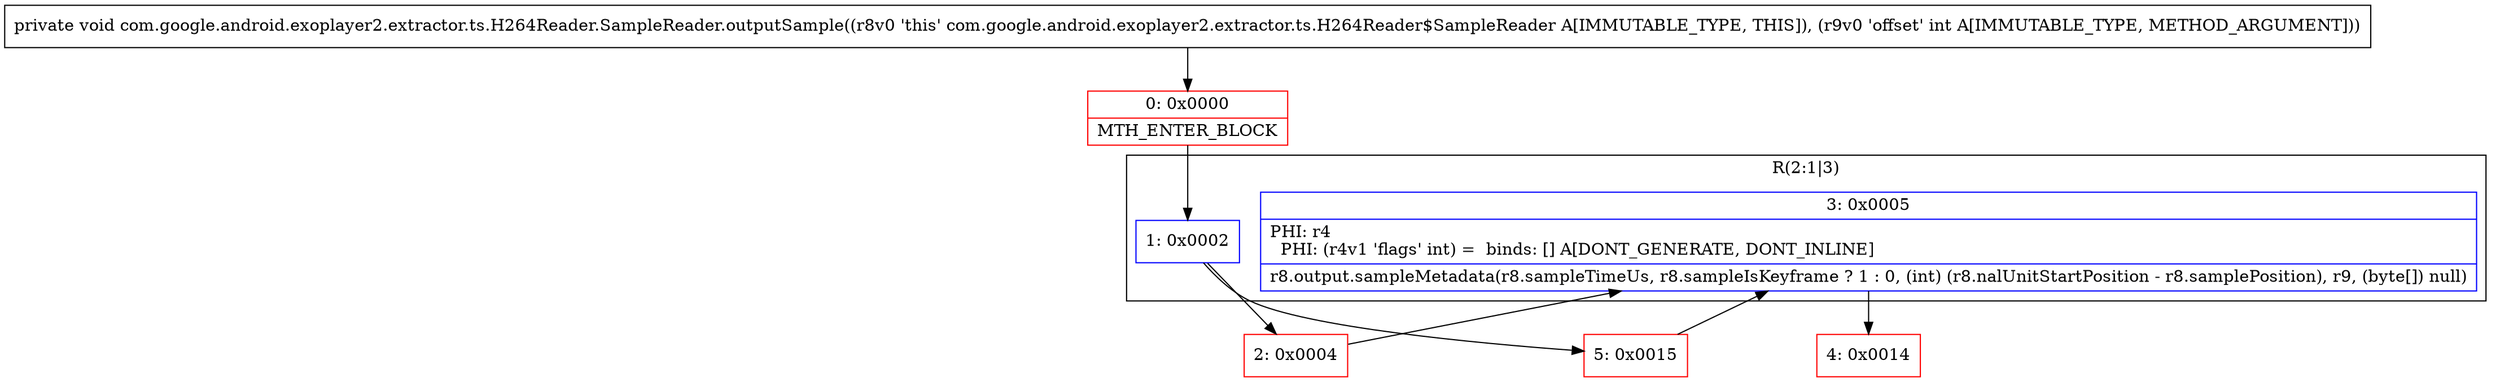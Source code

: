 digraph "CFG forcom.google.android.exoplayer2.extractor.ts.H264Reader.SampleReader.outputSample(I)V" {
subgraph cluster_Region_305754626 {
label = "R(2:1|3)";
node [shape=record,color=blue];
Node_1 [shape=record,label="{1\:\ 0x0002}"];
Node_3 [shape=record,label="{3\:\ 0x0005|PHI: r4 \l  PHI: (r4v1 'flags' int) =  binds: [] A[DONT_GENERATE, DONT_INLINE]\l|r8.output.sampleMetadata(r8.sampleTimeUs, r8.sampleIsKeyframe ? 1 : 0, (int) (r8.nalUnitStartPosition \- r8.samplePosition), r9, (byte[]) null)\l}"];
}
Node_0 [shape=record,color=red,label="{0\:\ 0x0000|MTH_ENTER_BLOCK\l}"];
Node_2 [shape=record,color=red,label="{2\:\ 0x0004}"];
Node_4 [shape=record,color=red,label="{4\:\ 0x0014}"];
Node_5 [shape=record,color=red,label="{5\:\ 0x0015}"];
MethodNode[shape=record,label="{private void com.google.android.exoplayer2.extractor.ts.H264Reader.SampleReader.outputSample((r8v0 'this' com.google.android.exoplayer2.extractor.ts.H264Reader$SampleReader A[IMMUTABLE_TYPE, THIS]), (r9v0 'offset' int A[IMMUTABLE_TYPE, METHOD_ARGUMENT])) }"];
MethodNode -> Node_0;
Node_1 -> Node_2;
Node_1 -> Node_5;
Node_3 -> Node_4;
Node_0 -> Node_1;
Node_2 -> Node_3;
Node_5 -> Node_3;
}

